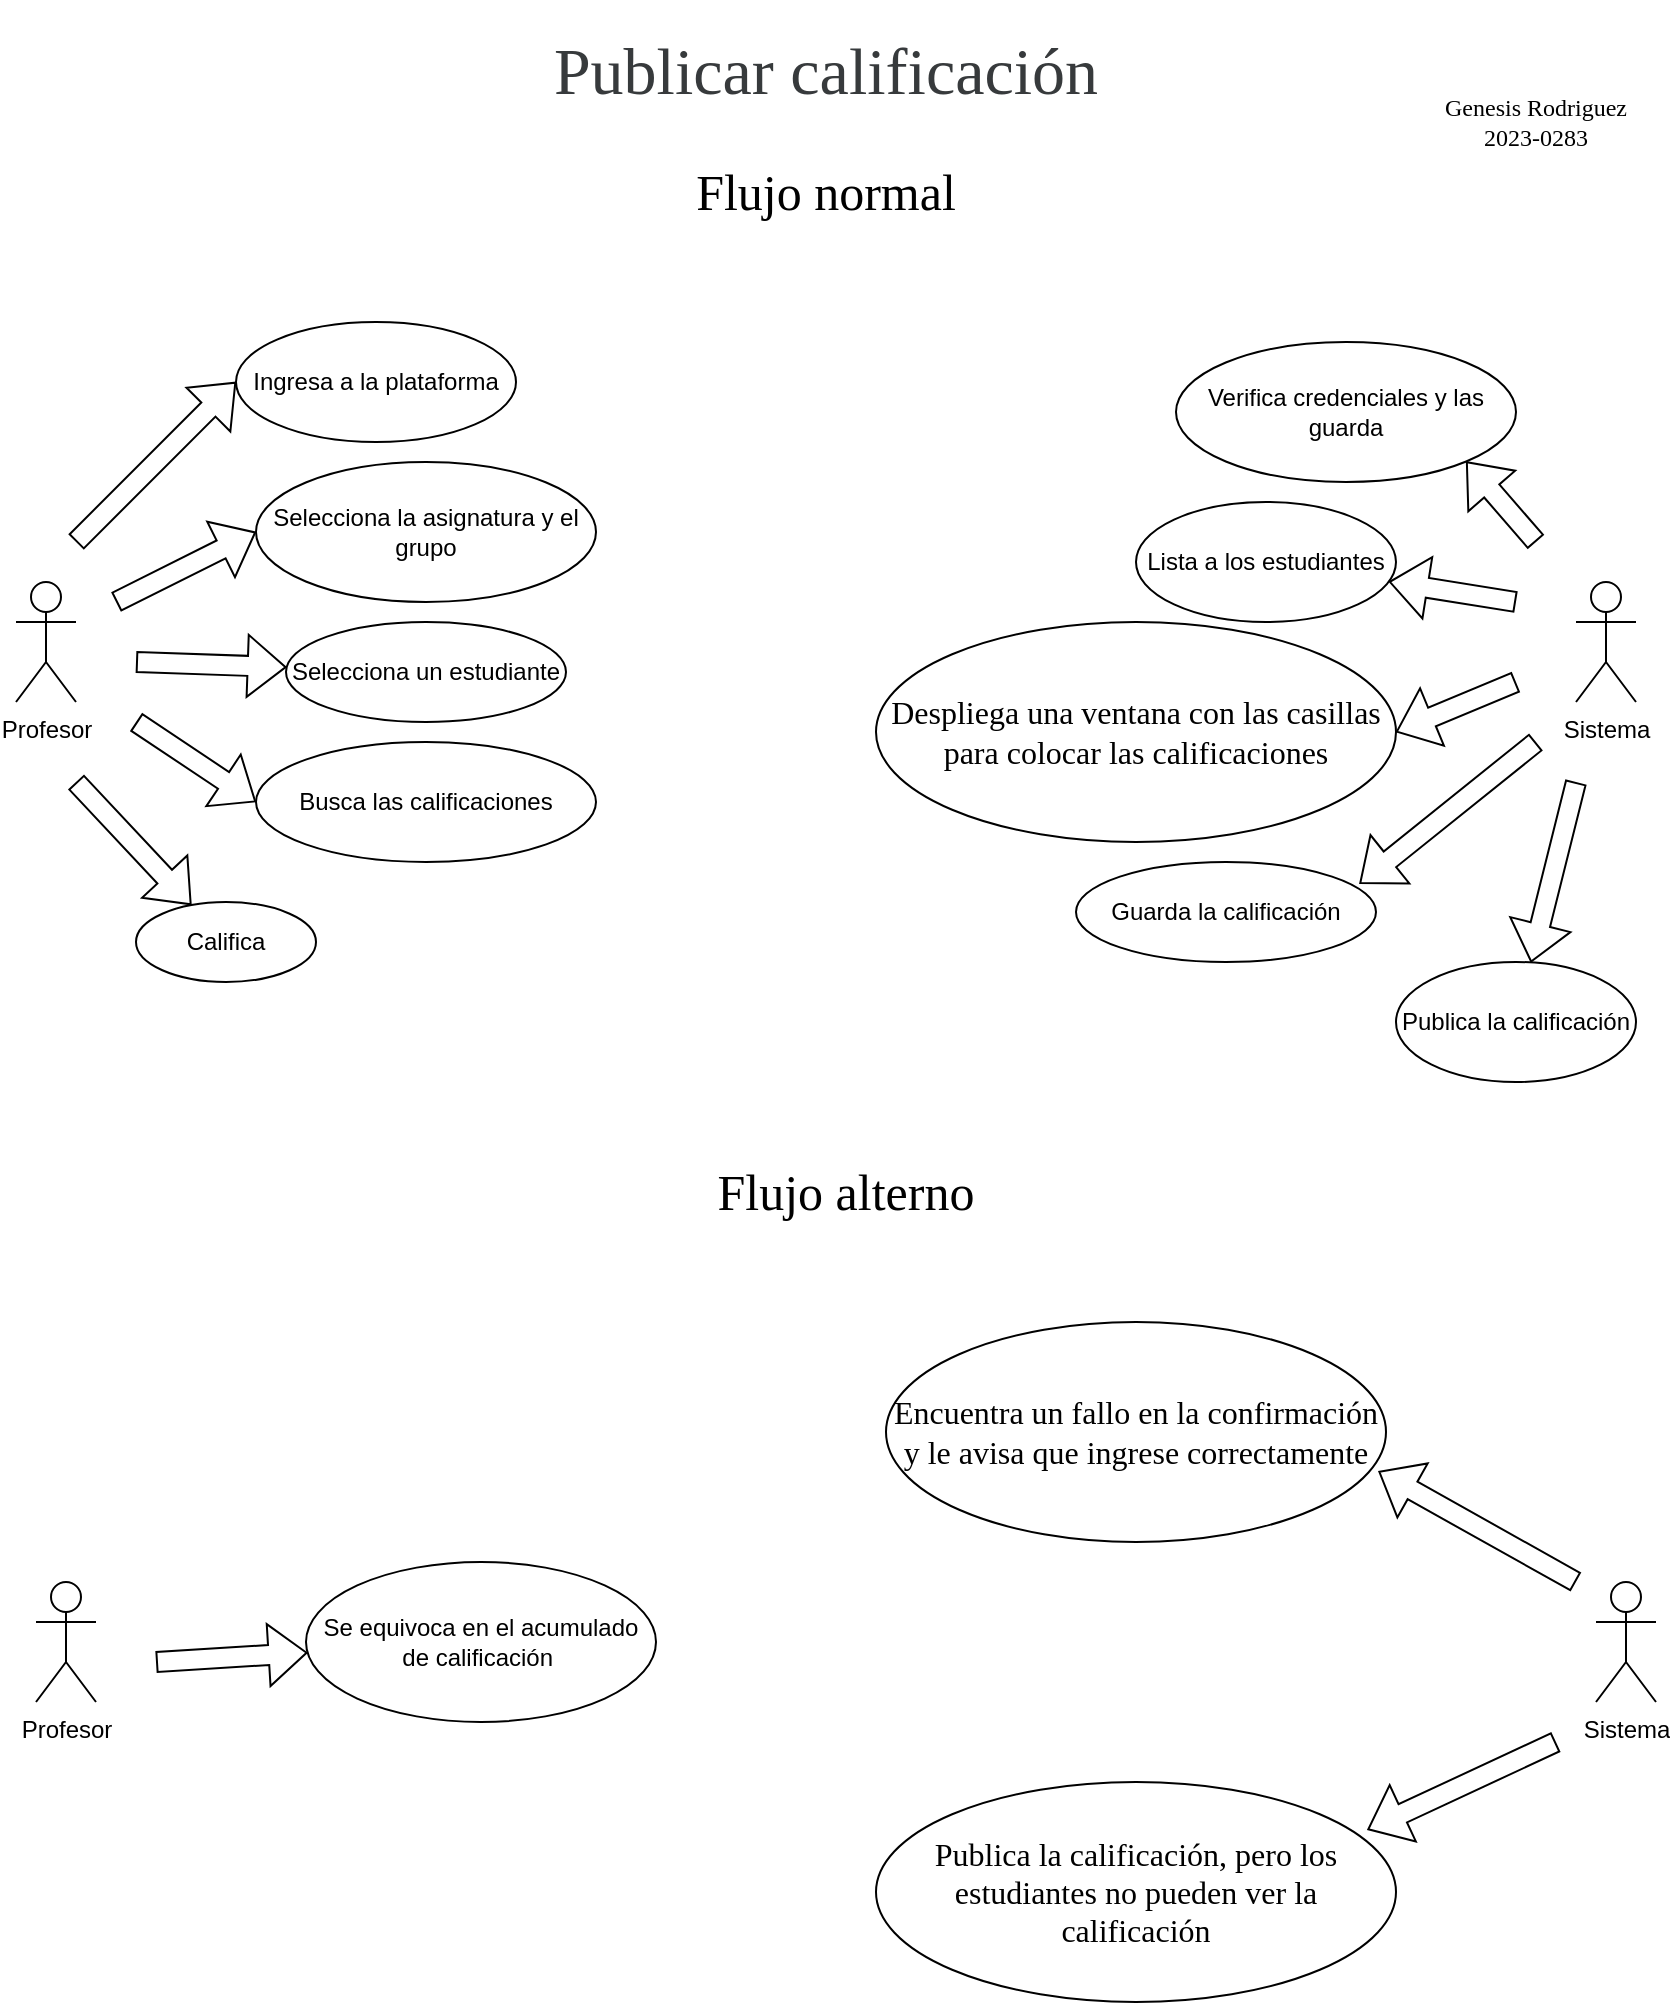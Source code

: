 <mxfile version="24.4.9" type="github">
  <diagram name="Page-1" id="dAVAD1SCVKSxs7iiWb2M">
    <mxGraphModel dx="1199" dy="646" grid="1" gridSize="10" guides="1" tooltips="1" connect="1" arrows="1" fold="1" page="1" pageScale="1" pageWidth="850" pageHeight="1100" math="0" shadow="0">
      <root>
        <mxCell id="0" />
        <mxCell id="1" parent="0" />
        <mxCell id="-R8hwL97aKFuceaLnE-x-1" value="&lt;h1&gt;&lt;span style=&quot;color: rgb(55, 58, 60); font-weight: 400; text-align: left; background-color: rgb(255, 255, 255);&quot;&gt;&lt;font style=&quot;font-size: 33px;&quot; face=&quot;Times New Roman&quot;&gt;Publicar calificación&lt;/font&gt;&lt;/span&gt;&lt;br&gt;&lt;/h1&gt;" style="text;html=1;align=center;verticalAlign=middle;whiteSpace=wrap;rounded=0;" vertex="1" parent="1">
          <mxGeometry x="280" y="30" width="290" height="30" as="geometry" />
        </mxCell>
        <mxCell id="-R8hwL97aKFuceaLnE-x-2" value="&lt;p style=&quot;font-size: 12px;&quot; class=&quot;MsoNormal&quot; align=&quot;center&quot;&gt;&lt;span style=&quot;font-size: 12px;&quot;&gt;Genesis Rodriguez 2023-0283&lt;/span&gt;&lt;/p&gt;" style="text;html=1;align=center;verticalAlign=middle;whiteSpace=wrap;rounded=0;fontFamily=Times New Roman;fontSize=12;" vertex="1" parent="1">
          <mxGeometry x="720" y="30" width="120" height="80" as="geometry" />
        </mxCell>
        <mxCell id="-R8hwL97aKFuceaLnE-x-4" value="Flujo normal" style="text;html=1;align=center;verticalAlign=middle;whiteSpace=wrap;rounded=0;fontFamily=Times New Roman;fontSize=25;" vertex="1" parent="1">
          <mxGeometry x="355" y="90" width="140" height="30" as="geometry" />
        </mxCell>
        <mxCell id="-R8hwL97aKFuceaLnE-x-5" value="Profesor" style="shape=umlActor;verticalLabelPosition=bottom;verticalAlign=top;html=1;outlineConnect=0;" vertex="1" parent="1">
          <mxGeometry x="20" y="300" width="30" height="60" as="geometry" />
        </mxCell>
        <mxCell id="-R8hwL97aKFuceaLnE-x-6" value="" style="shape=flexArrow;endArrow=classic;html=1;rounded=0;entryX=0;entryY=0.5;entryDx=0;entryDy=0;" edge="1" parent="1" target="-R8hwL97aKFuceaLnE-x-7">
          <mxGeometry width="50" height="50" relative="1" as="geometry">
            <mxPoint x="50" y="280" as="sourcePoint" />
            <mxPoint x="100" y="230" as="targetPoint" />
          </mxGeometry>
        </mxCell>
        <mxCell id="-R8hwL97aKFuceaLnE-x-7" value="Ingresa a la plataforma" style="ellipse;whiteSpace=wrap;html=1;" vertex="1" parent="1">
          <mxGeometry x="130" y="170" width="140" height="60" as="geometry" />
        </mxCell>
        <mxCell id="-R8hwL97aKFuceaLnE-x-8" value="" style="shape=flexArrow;endArrow=classic;html=1;rounded=0;entryX=0;entryY=0.5;entryDx=0;entryDy=0;" edge="1" parent="1" target="-R8hwL97aKFuceaLnE-x-9">
          <mxGeometry width="50" height="50" relative="1" as="geometry">
            <mxPoint x="70" y="310" as="sourcePoint" />
            <mxPoint x="120" y="260" as="targetPoint" />
          </mxGeometry>
        </mxCell>
        <mxCell id="-R8hwL97aKFuceaLnE-x-9" value="Selecciona la asignatura y el grupo" style="ellipse;whiteSpace=wrap;html=1;" vertex="1" parent="1">
          <mxGeometry x="140" y="240" width="170" height="70" as="geometry" />
        </mxCell>
        <mxCell id="-R8hwL97aKFuceaLnE-x-10" value="" style="shape=flexArrow;endArrow=classic;html=1;rounded=0;" edge="1" parent="1" target="-R8hwL97aKFuceaLnE-x-11">
          <mxGeometry width="50" height="50" relative="1" as="geometry">
            <mxPoint x="80" y="340" as="sourcePoint" />
            <mxPoint x="140" y="340" as="targetPoint" />
          </mxGeometry>
        </mxCell>
        <mxCell id="-R8hwL97aKFuceaLnE-x-11" value="Selecciona un estudiante" style="ellipse;whiteSpace=wrap;html=1;" vertex="1" parent="1">
          <mxGeometry x="155" y="320" width="140" height="50" as="geometry" />
        </mxCell>
        <mxCell id="-R8hwL97aKFuceaLnE-x-12" value="" style="shape=flexArrow;endArrow=classic;html=1;rounded=0;entryX=0;entryY=0.5;entryDx=0;entryDy=0;" edge="1" parent="1" target="-R8hwL97aKFuceaLnE-x-13">
          <mxGeometry width="50" height="50" relative="1" as="geometry">
            <mxPoint x="80" y="370" as="sourcePoint" />
            <mxPoint x="160" y="400" as="targetPoint" />
          </mxGeometry>
        </mxCell>
        <mxCell id="-R8hwL97aKFuceaLnE-x-13" value="Busca las calificaciones" style="ellipse;whiteSpace=wrap;html=1;" vertex="1" parent="1">
          <mxGeometry x="140" y="380" width="170" height="60" as="geometry" />
        </mxCell>
        <mxCell id="-R8hwL97aKFuceaLnE-x-14" value="" style="shape=flexArrow;endArrow=classic;html=1;rounded=0;" edge="1" parent="1" target="-R8hwL97aKFuceaLnE-x-15">
          <mxGeometry width="50" height="50" relative="1" as="geometry">
            <mxPoint x="50" y="400" as="sourcePoint" />
            <mxPoint x="110" y="450" as="targetPoint" />
          </mxGeometry>
        </mxCell>
        <mxCell id="-R8hwL97aKFuceaLnE-x-15" value="Califica" style="ellipse;whiteSpace=wrap;html=1;" vertex="1" parent="1">
          <mxGeometry x="80" y="460" width="90" height="40" as="geometry" />
        </mxCell>
        <mxCell id="-R8hwL97aKFuceaLnE-x-16" value="Sistema" style="shape=umlActor;verticalLabelPosition=bottom;verticalAlign=top;html=1;outlineConnect=0;" vertex="1" parent="1">
          <mxGeometry x="800" y="300" width="30" height="60" as="geometry" />
        </mxCell>
        <mxCell id="-R8hwL97aKFuceaLnE-x-17" value="" style="shape=flexArrow;endArrow=classic;html=1;rounded=0;entryX=1;entryY=1;entryDx=0;entryDy=0;" edge="1" parent="1" target="-R8hwL97aKFuceaLnE-x-18">
          <mxGeometry width="50" height="50" relative="1" as="geometry">
            <mxPoint x="780" y="280" as="sourcePoint" />
            <mxPoint x="710" y="220" as="targetPoint" />
          </mxGeometry>
        </mxCell>
        <mxCell id="-R8hwL97aKFuceaLnE-x-18" value="Verifica credenciales y las guarda" style="ellipse;whiteSpace=wrap;html=1;" vertex="1" parent="1">
          <mxGeometry x="600" y="180" width="170" height="70" as="geometry" />
        </mxCell>
        <mxCell id="-R8hwL97aKFuceaLnE-x-19" value="" style="shape=flexArrow;endArrow=classic;html=1;rounded=0;" edge="1" parent="1" target="-R8hwL97aKFuceaLnE-x-20">
          <mxGeometry width="50" height="50" relative="1" as="geometry">
            <mxPoint x="770" y="310" as="sourcePoint" />
            <mxPoint x="710" y="310" as="targetPoint" />
          </mxGeometry>
        </mxCell>
        <mxCell id="-R8hwL97aKFuceaLnE-x-20" value="Lista a los estudiantes" style="ellipse;whiteSpace=wrap;html=1;" vertex="1" parent="1">
          <mxGeometry x="580" y="260" width="130" height="60" as="geometry" />
        </mxCell>
        <mxCell id="-R8hwL97aKFuceaLnE-x-21" value="" style="shape=flexArrow;endArrow=classic;html=1;rounded=0;entryX=1;entryY=0.5;entryDx=0;entryDy=0;" edge="1" parent="1" target="-R8hwL97aKFuceaLnE-x-22">
          <mxGeometry width="50" height="50" relative="1" as="geometry">
            <mxPoint x="770" y="350" as="sourcePoint" />
            <mxPoint x="700" y="360" as="targetPoint" />
          </mxGeometry>
        </mxCell>
        <mxCell id="-R8hwL97aKFuceaLnE-x-22" value="&lt;br&gt;&lt;span style=&quot;font-size:12.0pt;font-family:&amp;quot;Times New Roman&amp;quot;,serif;&lt;br/&gt;mso-fareast-font-family:&amp;quot;Arial Unicode MS&amp;quot;;mso-ansi-language:ES-DO;mso-fareast-language:&lt;br/&gt;EN-US;mso-bidi-language:AR-SA&quot;&gt;Despliega una ventana con las casillas para colocar las calificaciones&lt;/span&gt;&lt;br&gt;&lt;div&gt;&lt;br/&gt;&lt;/div&gt;" style="ellipse;whiteSpace=wrap;html=1;" vertex="1" parent="1">
          <mxGeometry x="450" y="320" width="260" height="110" as="geometry" />
        </mxCell>
        <mxCell id="-R8hwL97aKFuceaLnE-x-23" value="" style="shape=flexArrow;endArrow=classic;html=1;rounded=0;entryX=0.945;entryY=0.217;entryDx=0;entryDy=0;entryPerimeter=0;" edge="1" parent="1" target="-R8hwL97aKFuceaLnE-x-24">
          <mxGeometry width="50" height="50" relative="1" as="geometry">
            <mxPoint x="780" y="380" as="sourcePoint" />
            <mxPoint x="730" y="430" as="targetPoint" />
          </mxGeometry>
        </mxCell>
        <mxCell id="-R8hwL97aKFuceaLnE-x-24" value="Guarda la calificación" style="ellipse;whiteSpace=wrap;html=1;" vertex="1" parent="1">
          <mxGeometry x="550" y="440" width="150" height="50" as="geometry" />
        </mxCell>
        <mxCell id="-R8hwL97aKFuceaLnE-x-25" value="" style="shape=flexArrow;endArrow=classic;html=1;rounded=0;" edge="1" parent="1" target="-R8hwL97aKFuceaLnE-x-26">
          <mxGeometry width="50" height="50" relative="1" as="geometry">
            <mxPoint x="800" y="400" as="sourcePoint" />
            <mxPoint x="770" y="480" as="targetPoint" />
          </mxGeometry>
        </mxCell>
        <mxCell id="-R8hwL97aKFuceaLnE-x-26" value="Publica la calificación" style="ellipse;whiteSpace=wrap;html=1;" vertex="1" parent="1">
          <mxGeometry x="710" y="490" width="120" height="60" as="geometry" />
        </mxCell>
        <mxCell id="-R8hwL97aKFuceaLnE-x-29" value="Flujo alterno" style="text;html=1;align=center;verticalAlign=middle;whiteSpace=wrap;rounded=0;fontFamily=Times New Roman;fontSize=25;" vertex="1" parent="1">
          <mxGeometry x="365" y="590" width="140" height="30" as="geometry" />
        </mxCell>
        <mxCell id="-R8hwL97aKFuceaLnE-x-30" value="Profesor" style="shape=umlActor;verticalLabelPosition=bottom;verticalAlign=top;html=1;outlineConnect=0;" vertex="1" parent="1">
          <mxGeometry x="30" y="800" width="30" height="60" as="geometry" />
        </mxCell>
        <mxCell id="-R8hwL97aKFuceaLnE-x-35" value="" style="shape=flexArrow;endArrow=classic;html=1;rounded=0;" edge="1" parent="1" target="-R8hwL97aKFuceaLnE-x-36">
          <mxGeometry width="50" height="50" relative="1" as="geometry">
            <mxPoint x="90" y="840" as="sourcePoint" />
            <mxPoint x="150" y="840" as="targetPoint" />
          </mxGeometry>
        </mxCell>
        <mxCell id="-R8hwL97aKFuceaLnE-x-36" value="&lt;span style=&quot;background-color: initial;&quot;&gt;Se equivoca en el acumulado de calificación&amp;nbsp;&lt;/span&gt;" style="ellipse;whiteSpace=wrap;html=1;" vertex="1" parent="1">
          <mxGeometry x="165" y="790" width="175" height="80" as="geometry" />
        </mxCell>
        <mxCell id="-R8hwL97aKFuceaLnE-x-41" value="Sistema" style="shape=umlActor;verticalLabelPosition=bottom;verticalAlign=top;html=1;outlineConnect=0;" vertex="1" parent="1">
          <mxGeometry x="810" y="800" width="30" height="60" as="geometry" />
        </mxCell>
        <mxCell id="-R8hwL97aKFuceaLnE-x-44" value="" style="shape=flexArrow;endArrow=classic;html=1;rounded=0;entryX=0.985;entryY=0.679;entryDx=0;entryDy=0;entryPerimeter=0;" edge="1" parent="1" target="-R8hwL97aKFuceaLnE-x-45">
          <mxGeometry width="50" height="50" relative="1" as="geometry">
            <mxPoint x="800" y="800" as="sourcePoint" />
            <mxPoint x="720" y="810" as="targetPoint" />
          </mxGeometry>
        </mxCell>
        <mxCell id="-R8hwL97aKFuceaLnE-x-45" value="&lt;span style=&quot;font-size:12.0pt;font-family:&amp;quot;Times New Roman&amp;quot;,serif;&lt;br/&gt;mso-fareast-font-family:&amp;quot;Arial Unicode MS&amp;quot;;mso-ansi-language:ES-DO;mso-fareast-language:&lt;br/&gt;EN-US;mso-bidi-language:AR-SA&quot;&gt;Encuentra un fallo en la confirmación y le avisa que ingrese correctamente&lt;/span&gt;" style="ellipse;whiteSpace=wrap;html=1;" vertex="1" parent="1">
          <mxGeometry x="455" y="670" width="250" height="110" as="geometry" />
        </mxCell>
        <mxCell id="-R8hwL97aKFuceaLnE-x-48" value="" style="shape=flexArrow;endArrow=classic;html=1;rounded=0;entryX=0.945;entryY=0.217;entryDx=0;entryDy=0;entryPerimeter=0;" edge="1" parent="1" target="-R8hwL97aKFuceaLnE-x-49">
          <mxGeometry width="50" height="50" relative="1" as="geometry">
            <mxPoint x="790" y="880" as="sourcePoint" />
            <mxPoint x="740" y="930" as="targetPoint" />
          </mxGeometry>
        </mxCell>
        <mxCell id="-R8hwL97aKFuceaLnE-x-49" value="&lt;span style=&quot;font-size:12.0pt;font-family:&amp;quot;Times New Roman&amp;quot;,serif;&lt;br/&gt;mso-fareast-font-family:&amp;quot;Arial Unicode MS&amp;quot;;mso-ansi-language:ES-DO;mso-fareast-language:&lt;br/&gt;EN-US;mso-bidi-language:AR-SA&quot;&gt;Publica la calificación, pero los estudiantes no pueden ver la calificación&lt;/span&gt;" style="ellipse;whiteSpace=wrap;html=1;" vertex="1" parent="1">
          <mxGeometry x="450" y="900" width="260" height="110" as="geometry" />
        </mxCell>
      </root>
    </mxGraphModel>
  </diagram>
</mxfile>
